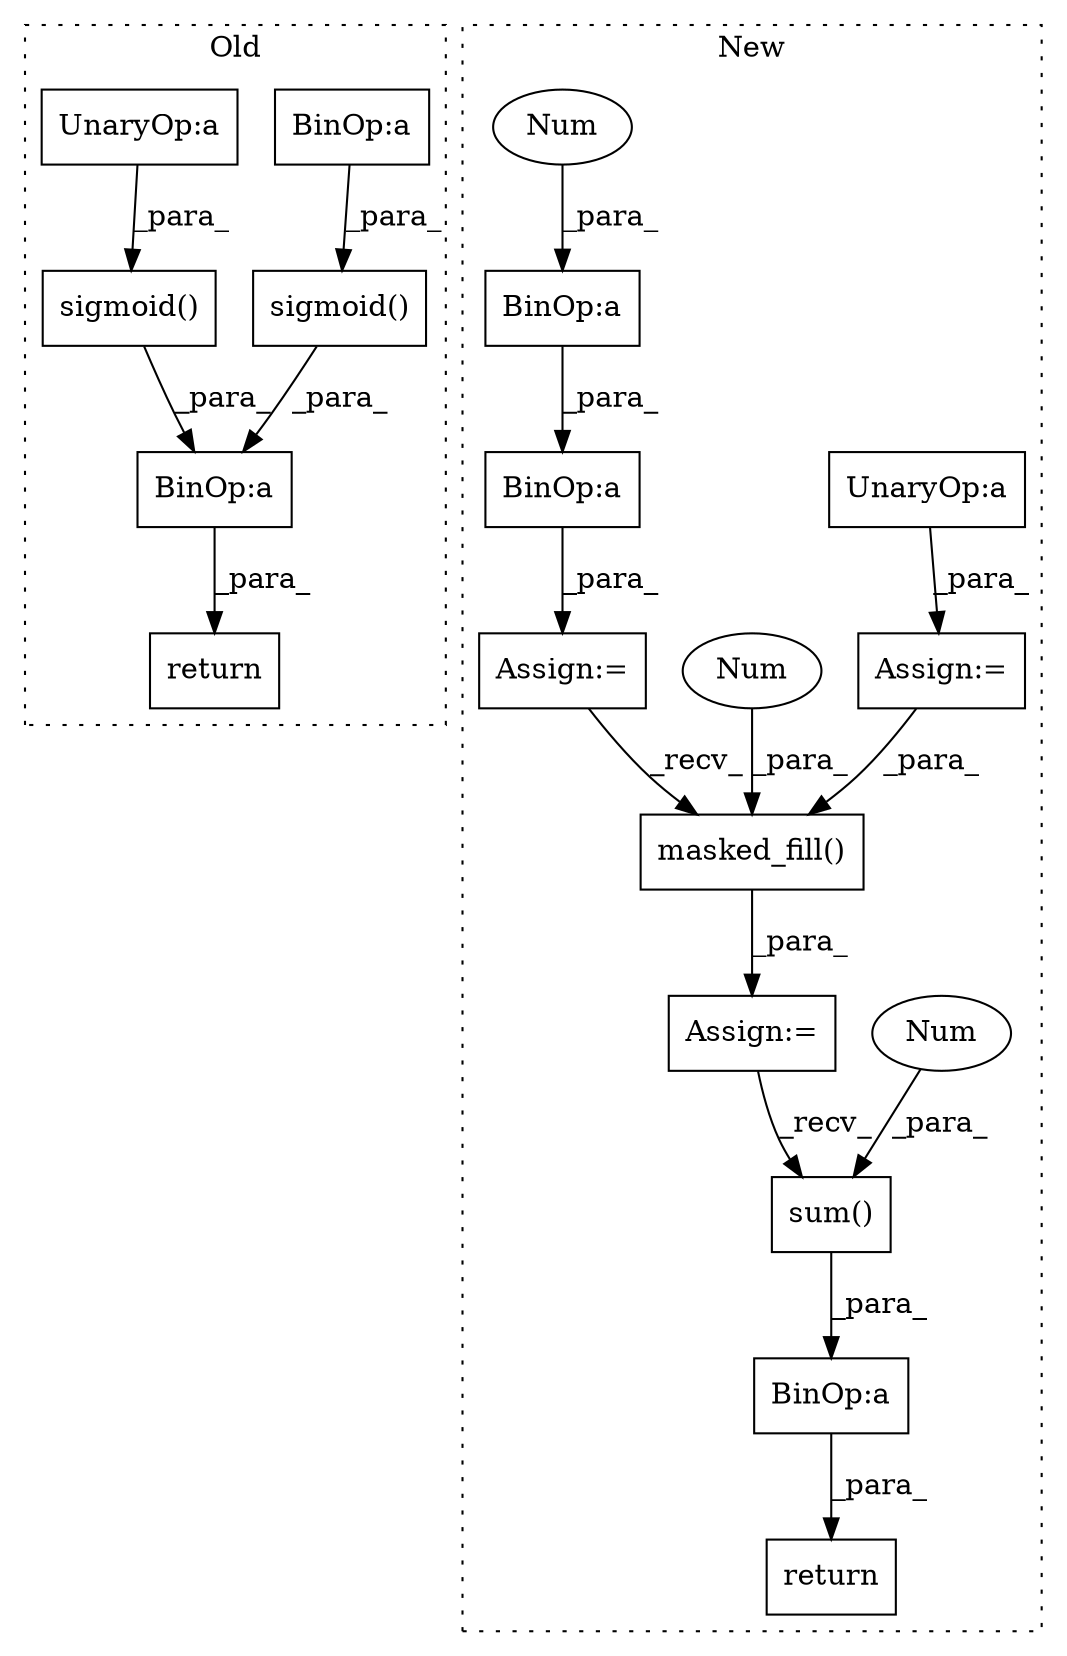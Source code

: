 digraph G {
subgraph cluster0 {
1 [label="sigmoid()" a="75" s="3605,3629" l="14,1" shape="box"];
5 [label="BinOp:a" a="82" s="3624" l="4" shape="box"];
6 [label="BinOp:a" a="82" s="3579" l="3" shape="box"];
16 [label="return" a="93" s="3641" l="7" shape="box"];
17 [label="sigmoid()" a="75" s="3583,3601" l="14,1" shape="box"];
18 [label="UnaryOp:a" a="61" s="3487" l="52" shape="box"];
label = "Old";
style="dotted";
}
subgraph cluster1 {
2 [label="masked_fill()" a="75" s="5540,5573" l="17,1" shape="box"];
3 [label="BinOp:a" a="82" s="5330" l="3" shape="box"];
4 [label="BinOp:a" a="82" s="5288" l="4" shape="box"];
7 [label="BinOp:a" a="82" s="5654" l="3" shape="box"];
8 [label="sum()" a="75" s="5643,5653" l="9,1" shape="box"];
9 [label="UnaryOp:a" a="61" s="5104" l="14" shape="box"];
10 [label="Num" a="76" s="5652" l="1" shape="ellipse"];
11 [label="Num" a="76" s="5572" l="1" shape="ellipse"];
12 [label="Assign:=" a="68" s="5101" l="3" shape="box"];
13 [label="Assign:=" a="68" s="5537" l="3" shape="box"];
14 [label="Assign:=" a="68" s="5307" l="3" shape="box"];
15 [label="return" a="93" s="5686" l="7" shape="box"];
19 [label="Num" a="76" s="5292" l="1" shape="ellipse"];
label = "New";
style="dotted";
}
1 -> 6 [label="_para_"];
2 -> 13 [label="_para_"];
3 -> 14 [label="_para_"];
4 -> 3 [label="_para_"];
5 -> 1 [label="_para_"];
6 -> 16 [label="_para_"];
7 -> 15 [label="_para_"];
8 -> 7 [label="_para_"];
9 -> 12 [label="_para_"];
10 -> 8 [label="_para_"];
11 -> 2 [label="_para_"];
12 -> 2 [label="_para_"];
13 -> 8 [label="_recv_"];
14 -> 2 [label="_recv_"];
17 -> 6 [label="_para_"];
18 -> 17 [label="_para_"];
19 -> 4 [label="_para_"];
}
